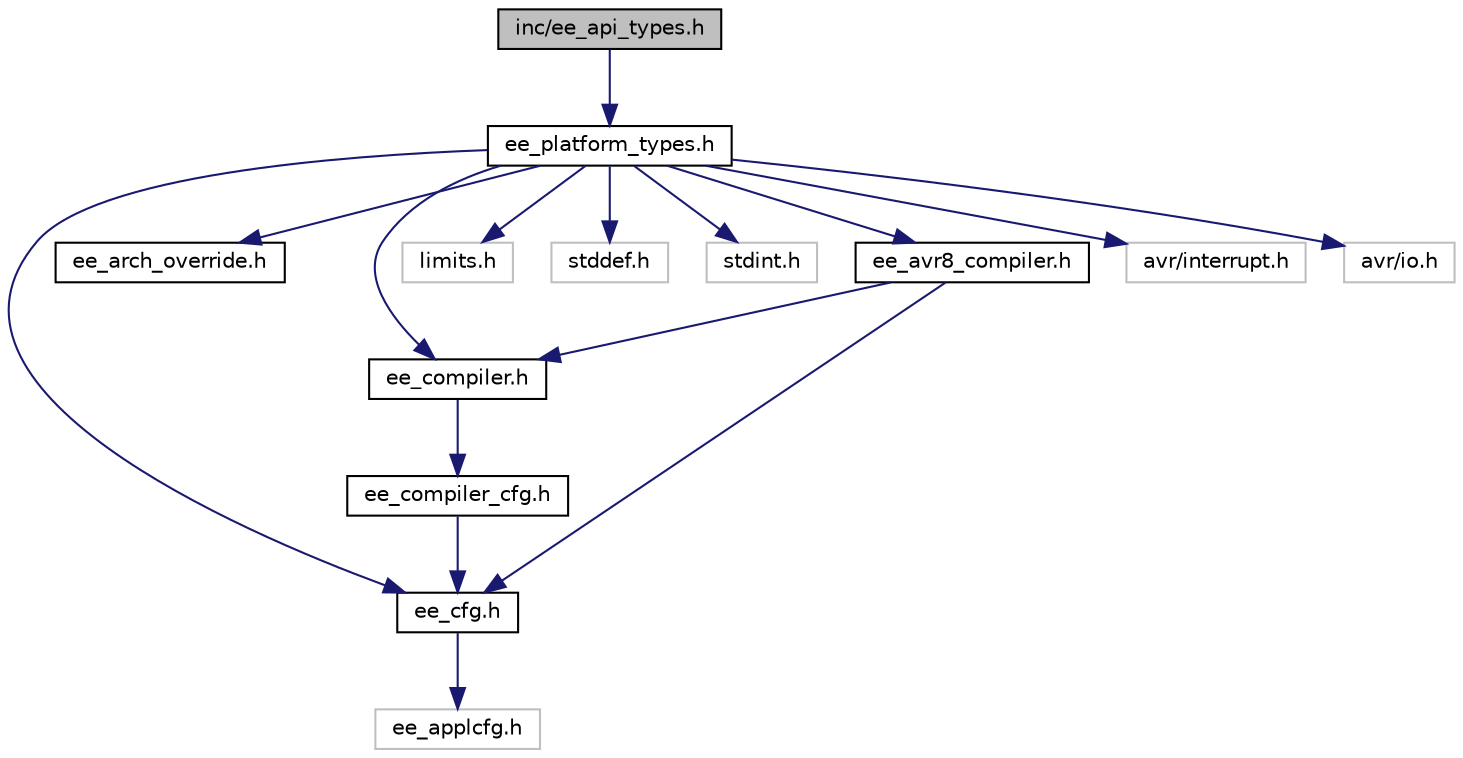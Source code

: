 digraph "inc/ee_api_types.h"
{
 // LATEX_PDF_SIZE
  edge [fontname="Helvetica",fontsize="10",labelfontname="Helvetica",labelfontsize="10"];
  node [fontname="Helvetica",fontsize="10",shape=record];
  Node1 [label="inc/ee_api_types.h",height=0.2,width=0.4,color="black", fillcolor="grey75", style="filled", fontcolor="black",tooltip="OSEK Kernel API Types."];
  Node1 -> Node2 [color="midnightblue",fontsize="10",style="solid",fontname="Helvetica"];
  Node2 [label="ee_platform_types.h",height=0.2,width=0.4,color="black", fillcolor="white", style="filled",URL="$ee__platform__types_8h.html",tooltip="Platform Types."];
  Node2 -> Node3 [color="midnightblue",fontsize="10",style="solid",fontname="Helvetica"];
  Node3 [label="ee_cfg.h",height=0.2,width=0.4,color="black", fillcolor="white", style="filled",URL="$ee__cfg_8h.html",tooltip="Common Configuration Collector."];
  Node3 -> Node4 [color="midnightblue",fontsize="10",style="solid",fontname="Helvetica"];
  Node4 [label="ee_applcfg.h",height=0.2,width=0.4,color="grey75", fillcolor="white", style="filled",tooltip=" "];
  Node2 -> Node5 [color="midnightblue",fontsize="10",style="solid",fontname="Helvetica"];
  Node5 [label="ee_arch_override.h",height=0.2,width=0.4,color="black", fillcolor="white", style="filled",URL="$ee__arch__override_8h.html",tooltip="Override default settings used in the architecture."];
  Node2 -> Node6 [color="midnightblue",fontsize="10",style="solid",fontname="Helvetica"];
  Node6 [label="ee_compiler.h",height=0.2,width=0.4,color="black", fillcolor="white", style="filled",URL="$ee__compiler_8h.html",tooltip="Compilers Abstraction File."];
  Node6 -> Node7 [color="midnightblue",fontsize="10",style="solid",fontname="Helvetica"];
  Node7 [label="ee_compiler_cfg.h",height=0.2,width=0.4,color="black", fillcolor="white", style="filled",URL="$ee__compiler__cfg_8h.html",tooltip="Compilers Cfg Collector."];
  Node7 -> Node3 [color="midnightblue",fontsize="10",style="solid",fontname="Helvetica"];
  Node2 -> Node8 [color="midnightblue",fontsize="10",style="solid",fontname="Helvetica"];
  Node8 [label="limits.h",height=0.2,width=0.4,color="grey75", fillcolor="white", style="filled",tooltip=" "];
  Node2 -> Node9 [color="midnightblue",fontsize="10",style="solid",fontname="Helvetica"];
  Node9 [label="stddef.h",height=0.2,width=0.4,color="grey75", fillcolor="white", style="filled",tooltip=" "];
  Node2 -> Node10 [color="midnightblue",fontsize="10",style="solid",fontname="Helvetica"];
  Node10 [label="stdint.h",height=0.2,width=0.4,color="grey75", fillcolor="white", style="filled",tooltip=" "];
  Node2 -> Node11 [color="midnightblue",fontsize="10",style="solid",fontname="Helvetica"];
  Node11 [label="ee_avr8_compiler.h",height=0.2,width=0.4,color="black", fillcolor="white", style="filled",URL="$ee__avr8__compiler_8h.html",tooltip="AVR8 GCC Compiler Definitions."];
  Node11 -> Node3 [color="midnightblue",fontsize="10",style="solid",fontname="Helvetica"];
  Node11 -> Node6 [color="midnightblue",fontsize="10",style="solid",fontname="Helvetica"];
  Node2 -> Node12 [color="midnightblue",fontsize="10",style="solid",fontname="Helvetica"];
  Node12 [label="avr/interrupt.h",height=0.2,width=0.4,color="grey75", fillcolor="white", style="filled",tooltip=" "];
  Node2 -> Node13 [color="midnightblue",fontsize="10",style="solid",fontname="Helvetica"];
  Node13 [label="avr/io.h",height=0.2,width=0.4,color="grey75", fillcolor="white", style="filled",tooltip=" "];
}
